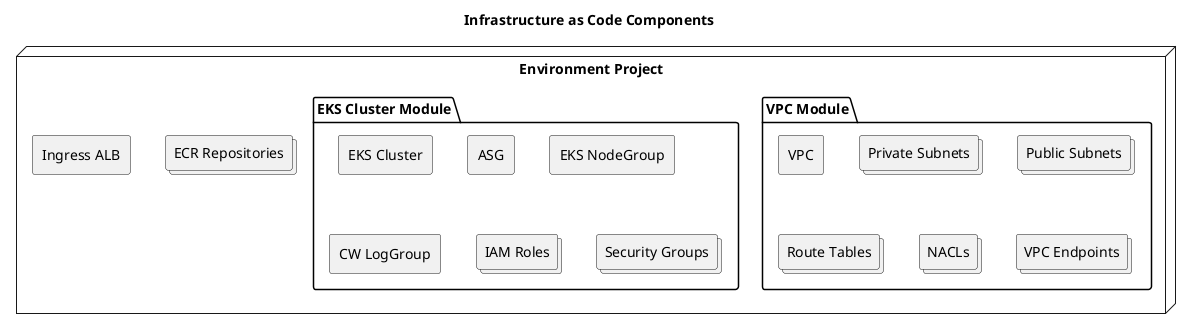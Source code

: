@startuml Infrastructure as Code Components
title Infrastructure as Code Components
node  "Environment Project" as EnvProject {
    package "VPC Module" {
        rectangle VPC
        collections "Private Subnets" as PrivateSubnets
        collections "Public Subnets" as PublicSubnets
        collections "Route Tables" as RouteTables
        collections NACLs
        collections "VPC Endpoints" as VPCEndpoints
    }
    package "EKS Cluster Module" {
        rectangle "EKS Cluster" as EKSCluster
        rectangle ASG
        rectangle "EKS NodeGroup" as EKSNodeGroup
        rectangle "CW LogGroup" as CWLogGroup
        collections "IAM Roles" as IAMRoles
        collections "Security Groups" as SecurityGroups
    }
    collections "ECR Repositories" as ECRRepositories
    rectangle "Ingress ALB" as IngressALB
}

@enduml